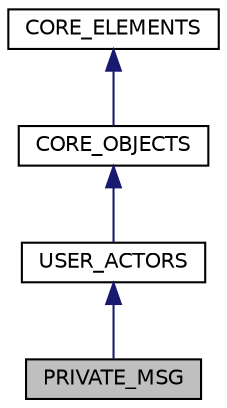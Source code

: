 digraph "PRIVATE_MSG"
{
  edge [fontname="Helvetica",fontsize="10",labelfontname="Helvetica",labelfontsize="10"];
  node [fontname="Helvetica",fontsize="10",shape=record];
  Node1 [label="PRIVATE_MSG",height=0.2,width=0.4,color="black", fillcolor="grey75", style="filled" fontcolor="black"];
  Node2 -> Node1 [dir="back",color="midnightblue",fontsize="10",style="solid"];
  Node2 [label="USER_ACTORS",height=0.2,width=0.4,color="black", fillcolor="white", style="filled",URL="$class_u_s_e_r___a_c_t_o_r_s.html"];
  Node3 -> Node2 [dir="back",color="midnightblue",fontsize="10",style="solid"];
  Node3 [label="CORE_OBJECTS",height=0.2,width=0.4,color="black", fillcolor="white", style="filled",URL="$class_c_o_r_e___o_b_j_e_c_t_s.html"];
  Node4 -> Node3 [dir="back",color="midnightblue",fontsize="10",style="solid"];
  Node4 [label="CORE_ELEMENTS",height=0.2,width=0.4,color="black", fillcolor="white", style="filled",URL="$class_c_o_r_e___e_l_e_m_e_n_t_s.html"];
}
